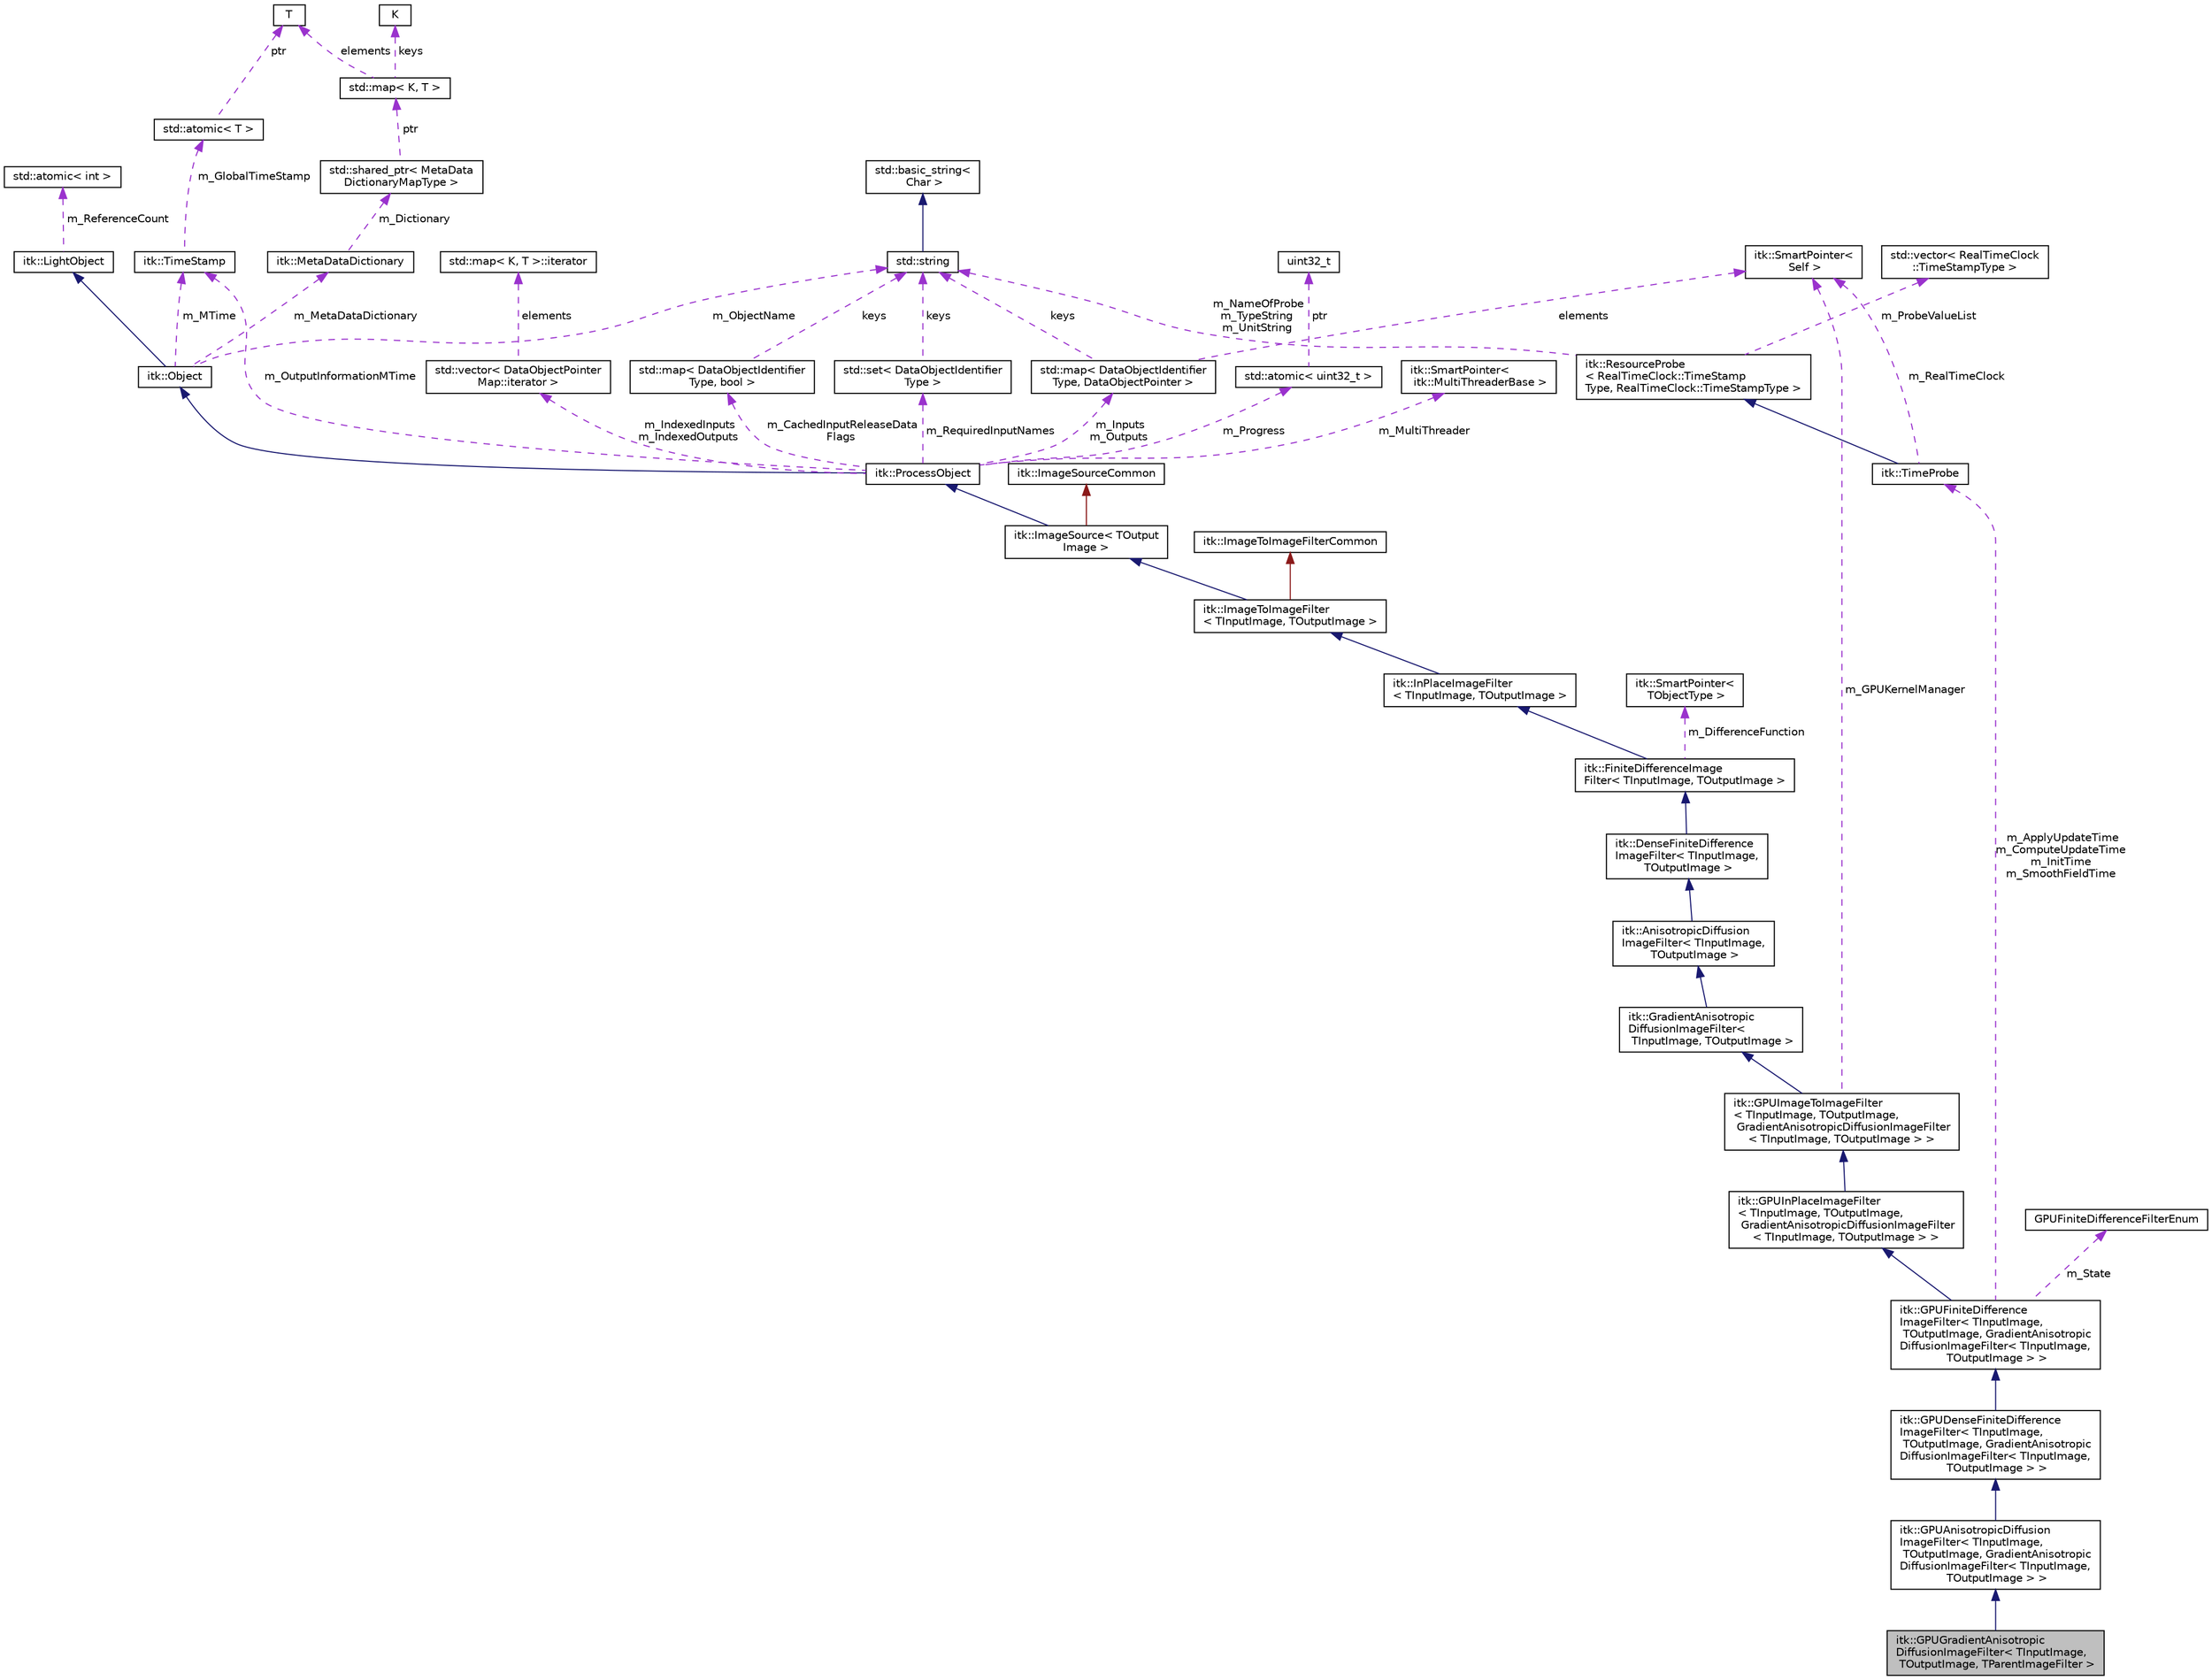 digraph "itk::GPUGradientAnisotropicDiffusionImageFilter&lt; TInputImage, TOutputImage, TParentImageFilter &gt;"
{
 // LATEX_PDF_SIZE
  edge [fontname="Helvetica",fontsize="10",labelfontname="Helvetica",labelfontsize="10"];
  node [fontname="Helvetica",fontsize="10",shape=record];
  Node1 [label="itk::GPUGradientAnisotropic\lDiffusionImageFilter\< TInputImage,\l TOutputImage, TParentImageFilter \>",height=0.2,width=0.4,color="black", fillcolor="grey75", style="filled", fontcolor="black",tooltip=" "];
  Node2 -> Node1 [dir="back",color="midnightblue",fontsize="10",style="solid",fontname="Helvetica"];
  Node2 [label="itk::GPUAnisotropicDiffusion\lImageFilter\< TInputImage,\l TOutputImage, GradientAnisotropic\lDiffusionImageFilter\< TInputImage,\l TOutputImage \> \>",height=0.2,width=0.4,color="black", fillcolor="white", style="filled",URL="$classitk_1_1GPUAnisotropicDiffusionImageFilter.html",tooltip=" "];
  Node3 -> Node2 [dir="back",color="midnightblue",fontsize="10",style="solid",fontname="Helvetica"];
  Node3 [label="itk::GPUDenseFiniteDifference\lImageFilter\< TInputImage,\l TOutputImage, GradientAnisotropic\lDiffusionImageFilter\< TInputImage,\l TOutputImage \> \>",height=0.2,width=0.4,color="black", fillcolor="white", style="filled",URL="$classitk_1_1GPUDenseFiniteDifferenceImageFilter.html",tooltip=" "];
  Node4 -> Node3 [dir="back",color="midnightblue",fontsize="10",style="solid",fontname="Helvetica"];
  Node4 [label="itk::GPUFiniteDifference\lImageFilter\< TInputImage,\l TOutputImage, GradientAnisotropic\lDiffusionImageFilter\< TInputImage,\l TOutputImage \> \>",height=0.2,width=0.4,color="black", fillcolor="white", style="filled",URL="$classitk_1_1GPUFiniteDifferenceImageFilter.html",tooltip=" "];
  Node5 -> Node4 [dir="back",color="midnightblue",fontsize="10",style="solid",fontname="Helvetica"];
  Node5 [label="itk::GPUInPlaceImageFilter\l\< TInputImage, TOutputImage,\l GradientAnisotropicDiffusionImageFilter\l\< TInputImage, TOutputImage \> \>",height=0.2,width=0.4,color="black", fillcolor="white", style="filled",URL="$classitk_1_1GPUInPlaceImageFilter.html",tooltip=" "];
  Node6 -> Node5 [dir="back",color="midnightblue",fontsize="10",style="solid",fontname="Helvetica"];
  Node6 [label="itk::GPUImageToImageFilter\l\< TInputImage, TOutputImage,\l GradientAnisotropicDiffusionImageFilter\l\< TInputImage, TOutputImage \> \>",height=0.2,width=0.4,color="black", fillcolor="white", style="filled",URL="$classitk_1_1GPUImageToImageFilter.html",tooltip=" "];
  Node7 -> Node6 [dir="back",color="midnightblue",fontsize="10",style="solid",fontname="Helvetica"];
  Node7 [label="itk::GradientAnisotropic\lDiffusionImageFilter\<\l TInputImage, TOutputImage \>",height=0.2,width=0.4,color="black", fillcolor="white", style="filled",URL="$classitk_1_1GradientAnisotropicDiffusionImageFilter.html",tooltip="This filter performs anisotropic diffusion on a scalar itk::Image using the classic Perona-Malik,..."];
  Node8 -> Node7 [dir="back",color="midnightblue",fontsize="10",style="solid",fontname="Helvetica"];
  Node8 [label="itk::AnisotropicDiffusion\lImageFilter\< TInputImage,\l TOutputImage \>",height=0.2,width=0.4,color="black", fillcolor="white", style="filled",URL="$classitk_1_1AnisotropicDiffusionImageFilter.html",tooltip=" "];
  Node9 -> Node8 [dir="back",color="midnightblue",fontsize="10",style="solid",fontname="Helvetica"];
  Node9 [label="itk::DenseFiniteDifference\lImageFilter\< TInputImage,\l TOutputImage \>",height=0.2,width=0.4,color="black", fillcolor="white", style="filled",URL="$classitk_1_1DenseFiniteDifferenceImageFilter.html",tooltip=" "];
  Node10 -> Node9 [dir="back",color="midnightblue",fontsize="10",style="solid",fontname="Helvetica"];
  Node10 [label="itk::FiniteDifferenceImage\lFilter\< TInputImage, TOutputImage \>",height=0.2,width=0.4,color="black", fillcolor="white", style="filled",URL="$classitk_1_1FiniteDifferenceImageFilter.html",tooltip=" "];
  Node11 -> Node10 [dir="back",color="midnightblue",fontsize="10",style="solid",fontname="Helvetica"];
  Node11 [label="itk::InPlaceImageFilter\l\< TInputImage, TOutputImage \>",height=0.2,width=0.4,color="black", fillcolor="white", style="filled",URL="$classitk_1_1InPlaceImageFilter.html",tooltip=" "];
  Node12 -> Node11 [dir="back",color="midnightblue",fontsize="10",style="solid",fontname="Helvetica"];
  Node12 [label="itk::ImageToImageFilter\l\< TInputImage, TOutputImage \>",height=0.2,width=0.4,color="black", fillcolor="white", style="filled",URL="$classitk_1_1ImageToImageFilter.html",tooltip="Base class for filters that take an image as input and produce an image as output."];
  Node13 -> Node12 [dir="back",color="midnightblue",fontsize="10",style="solid",fontname="Helvetica"];
  Node13 [label="itk::ImageSource\< TOutput\lImage \>",height=0.2,width=0.4,color="black", fillcolor="white", style="filled",URL="$classitk_1_1ImageSource.html",tooltip="Base class for all process objects that output image data."];
  Node14 -> Node13 [dir="back",color="midnightblue",fontsize="10",style="solid",fontname="Helvetica"];
  Node14 [label="itk::ProcessObject",height=0.2,width=0.4,color="black", fillcolor="white", style="filled",URL="$classitk_1_1ProcessObject.html",tooltip="The base class for all process objects (source, filters, mappers) in the Insight data processing pipe..."];
  Node15 -> Node14 [dir="back",color="midnightblue",fontsize="10",style="solid",fontname="Helvetica"];
  Node15 [label="itk::Object",height=0.2,width=0.4,color="black", fillcolor="white", style="filled",URL="$classitk_1_1Object.html",tooltip="Base class for most ITK classes."];
  Node16 -> Node15 [dir="back",color="midnightblue",fontsize="10",style="solid",fontname="Helvetica"];
  Node16 [label="itk::LightObject",height=0.2,width=0.4,color="black", fillcolor="white", style="filled",URL="$classitk_1_1LightObject.html",tooltip="Light weight base class for most itk classes."];
  Node17 -> Node16 [dir="back",color="darkorchid3",fontsize="10",style="dashed",label=" m_ReferenceCount" ,fontname="Helvetica"];
  Node17 [label="std::atomic\< int \>",height=0.2,width=0.4,color="black", fillcolor="white", style="filled",tooltip=" "];
  Node18 -> Node15 [dir="back",color="darkorchid3",fontsize="10",style="dashed",label=" m_MTime" ,fontname="Helvetica"];
  Node18 [label="itk::TimeStamp",height=0.2,width=0.4,color="black", fillcolor="white", style="filled",URL="$classitk_1_1TimeStamp.html",tooltip="Generate a unique, increasing time value."];
  Node19 -> Node18 [dir="back",color="darkorchid3",fontsize="10",style="dashed",label=" m_GlobalTimeStamp" ,fontname="Helvetica"];
  Node19 [label="std::atomic\< T \>",height=0.2,width=0.4,color="black", fillcolor="white", style="filled",tooltip=" "];
  Node20 -> Node19 [dir="back",color="darkorchid3",fontsize="10",style="dashed",label=" ptr" ,fontname="Helvetica"];
  Node20 [label="T",height=0.2,width=0.4,color="black", fillcolor="white", style="filled",tooltip=" "];
  Node21 -> Node15 [dir="back",color="darkorchid3",fontsize="10",style="dashed",label=" m_MetaDataDictionary" ,fontname="Helvetica"];
  Node21 [label="itk::MetaDataDictionary",height=0.2,width=0.4,color="black", fillcolor="white", style="filled",URL="$classitk_1_1MetaDataDictionary.html",tooltip="Provides a mechanism for storing a collection of arbitrary data types."];
  Node22 -> Node21 [dir="back",color="darkorchid3",fontsize="10",style="dashed",label=" m_Dictionary" ,fontname="Helvetica"];
  Node22 [label="std::shared_ptr\< MetaData\lDictionaryMapType \>",height=0.2,width=0.4,color="black", fillcolor="white", style="filled",tooltip=" "];
  Node23 -> Node22 [dir="back",color="darkorchid3",fontsize="10",style="dashed",label=" ptr" ,fontname="Helvetica"];
  Node23 [label="std::map\< K, T \>",height=0.2,width=0.4,color="black", fillcolor="white", style="filled",tooltip=" "];
  Node24 -> Node23 [dir="back",color="darkorchid3",fontsize="10",style="dashed",label=" keys" ,fontname="Helvetica"];
  Node24 [label="K",height=0.2,width=0.4,color="black", fillcolor="white", style="filled",tooltip=" "];
  Node20 -> Node23 [dir="back",color="darkorchid3",fontsize="10",style="dashed",label=" elements" ,fontname="Helvetica"];
  Node25 -> Node15 [dir="back",color="darkorchid3",fontsize="10",style="dashed",label=" m_ObjectName" ,fontname="Helvetica"];
  Node25 [label="std::string",height=0.2,width=0.4,color="black", fillcolor="white", style="filled",tooltip=" "];
  Node26 -> Node25 [dir="back",color="midnightblue",fontsize="10",style="solid",fontname="Helvetica"];
  Node26 [label="std::basic_string\<\l Char \>",height=0.2,width=0.4,color="black", fillcolor="white", style="filled",tooltip=" "];
  Node18 -> Node14 [dir="back",color="darkorchid3",fontsize="10",style="dashed",label=" m_OutputInformationMTime" ,fontname="Helvetica"];
  Node27 -> Node14 [dir="back",color="darkorchid3",fontsize="10",style="dashed",label=" m_Inputs\nm_Outputs" ,fontname="Helvetica"];
  Node27 [label="std::map\< DataObjectIdentifier\lType, DataObjectPointer \>",height=0.2,width=0.4,color="black", fillcolor="white", style="filled",tooltip=" "];
  Node25 -> Node27 [dir="back",color="darkorchid3",fontsize="10",style="dashed",label=" keys" ,fontname="Helvetica"];
  Node28 -> Node27 [dir="back",color="darkorchid3",fontsize="10",style="dashed",label=" elements" ,fontname="Helvetica"];
  Node28 [label="itk::SmartPointer\<\l Self \>",height=0.2,width=0.4,color="black", fillcolor="white", style="filled",URL="$classitk_1_1SmartPointer.html",tooltip=" "];
  Node29 -> Node14 [dir="back",color="darkorchid3",fontsize="10",style="dashed",label=" m_IndexedInputs\nm_IndexedOutputs" ,fontname="Helvetica"];
  Node29 [label="std::vector\< DataObjectPointer\lMap::iterator \>",height=0.2,width=0.4,color="black", fillcolor="white", style="filled",tooltip=" "];
  Node30 -> Node29 [dir="back",color="darkorchid3",fontsize="10",style="dashed",label=" elements" ,fontname="Helvetica"];
  Node30 [label="std::map\< K, T \>::iterator",height=0.2,width=0.4,color="black", fillcolor="white", style="filled",tooltip=" "];
  Node31 -> Node14 [dir="back",color="darkorchid3",fontsize="10",style="dashed",label=" m_CachedInputReleaseData\lFlags" ,fontname="Helvetica"];
  Node31 [label="std::map\< DataObjectIdentifier\lType, bool \>",height=0.2,width=0.4,color="black", fillcolor="white", style="filled",tooltip=" "];
  Node25 -> Node31 [dir="back",color="darkorchid3",fontsize="10",style="dashed",label=" keys" ,fontname="Helvetica"];
  Node32 -> Node14 [dir="back",color="darkorchid3",fontsize="10",style="dashed",label=" m_RequiredInputNames" ,fontname="Helvetica"];
  Node32 [label="std::set\< DataObjectIdentifier\lType \>",height=0.2,width=0.4,color="black", fillcolor="white", style="filled",tooltip=" "];
  Node25 -> Node32 [dir="back",color="darkorchid3",fontsize="10",style="dashed",label=" keys" ,fontname="Helvetica"];
  Node33 -> Node14 [dir="back",color="darkorchid3",fontsize="10",style="dashed",label=" m_Progress" ,fontname="Helvetica"];
  Node33 [label="std::atomic\< uint32_t \>",height=0.2,width=0.4,color="black", fillcolor="white", style="filled",tooltip=" "];
  Node34 -> Node33 [dir="back",color="darkorchid3",fontsize="10",style="dashed",label=" ptr" ,fontname="Helvetica"];
  Node34 [label="uint32_t",height=0.2,width=0.4,color="black", fillcolor="white", style="filled",tooltip=" "];
  Node35 -> Node14 [dir="back",color="darkorchid3",fontsize="10",style="dashed",label=" m_MultiThreader" ,fontname="Helvetica"];
  Node35 [label="itk::SmartPointer\<\l itk::MultiThreaderBase \>",height=0.2,width=0.4,color="black", fillcolor="white", style="filled",URL="$classitk_1_1SmartPointer.html",tooltip=" "];
  Node36 -> Node13 [dir="back",color="firebrick4",fontsize="10",style="solid",fontname="Helvetica"];
  Node36 [label="itk::ImageSourceCommon",height=0.2,width=0.4,color="black", fillcolor="white", style="filled",URL="$structitk_1_1ImageSourceCommon.html",tooltip="Secondary base class of ImageSource common between templates."];
  Node37 -> Node12 [dir="back",color="firebrick4",fontsize="10",style="solid",fontname="Helvetica"];
  Node37 [label="itk::ImageToImageFilterCommon",height=0.2,width=0.4,color="black", fillcolor="white", style="filled",URL="$classitk_1_1ImageToImageFilterCommon.html",tooltip="Secondary base class of ImageToImageFilter common between templates."];
  Node38 -> Node10 [dir="back",color="darkorchid3",fontsize="10",style="dashed",label=" m_DifferenceFunction" ,fontname="Helvetica"];
  Node38 [label="itk::SmartPointer\<\l TObjectType \>",height=0.2,width=0.4,color="black", fillcolor="white", style="filled",URL="$classitk_1_1SmartPointer.html",tooltip="Implements transparent reference counting."];
  Node28 -> Node6 [dir="back",color="darkorchid3",fontsize="10",style="dashed",label=" m_GPUKernelManager" ,fontname="Helvetica"];
  Node39 -> Node4 [dir="back",color="darkorchid3",fontsize="10",style="dashed",label=" m_ApplyUpdateTime\nm_ComputeUpdateTime\nm_InitTime\nm_SmoothFieldTime" ,fontname="Helvetica"];
  Node39 [label="itk::TimeProbe",height=0.2,width=0.4,color="black", fillcolor="white", style="filled",URL="$classitk_1_1TimeProbe.html",tooltip="Computes the time passed between two points in code."];
  Node40 -> Node39 [dir="back",color="midnightblue",fontsize="10",style="solid",fontname="Helvetica"];
  Node40 [label="itk::ResourceProbe\l\< RealTimeClock::TimeStamp\lType, RealTimeClock::TimeStampType \>",height=0.2,width=0.4,color="black", fillcolor="white", style="filled",URL="$classitk_1_1ResourceProbe.html",tooltip=" "];
  Node41 -> Node40 [dir="back",color="darkorchid3",fontsize="10",style="dashed",label=" m_ProbeValueList" ,fontname="Helvetica"];
  Node41 [label="std::vector\< RealTimeClock\l::TimeStampType \>",height=0.2,width=0.4,color="black", fillcolor="white", style="filled",tooltip=" "];
  Node25 -> Node40 [dir="back",color="darkorchid3",fontsize="10",style="dashed",label=" m_NameOfProbe\nm_TypeString\nm_UnitString" ,fontname="Helvetica"];
  Node28 -> Node39 [dir="back",color="darkorchid3",fontsize="10",style="dashed",label=" m_RealTimeClock" ,fontname="Helvetica"];
  Node42 -> Node4 [dir="back",color="darkorchid3",fontsize="10",style="dashed",label=" m_State" ,fontname="Helvetica"];
  Node42 [label="GPUFiniteDifferenceFilterEnum",height=0.2,width=0.4,color="black", fillcolor="white", style="filled",URL="$classGPUFiniteDifferenceFilterEnum.html",tooltip=" "];
}
